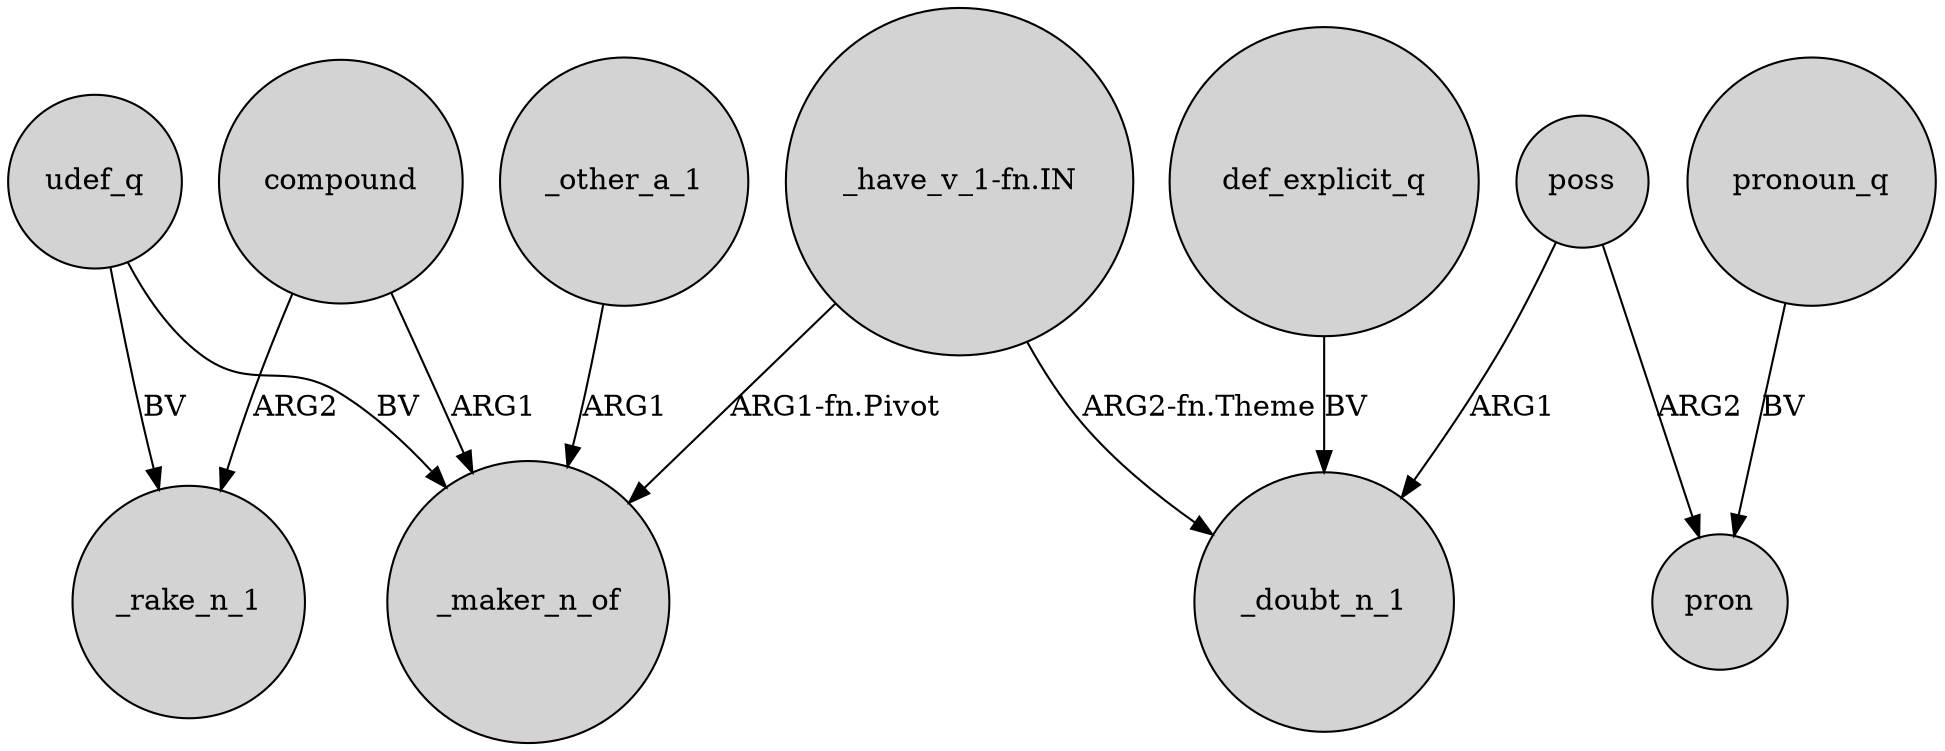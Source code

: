 digraph {
	node [shape=circle style=filled]
	udef_q -> _rake_n_1 [label=BV]
	compound -> _maker_n_of [label=ARG1]
	poss -> _doubt_n_1 [label=ARG1]
	compound -> _rake_n_1 [label=ARG2]
	"_have_v_1-fn.IN" -> _maker_n_of [label="ARG1-fn.Pivot"]
	"_have_v_1-fn.IN" -> _doubt_n_1 [label="ARG2-fn.Theme"]
	udef_q -> _maker_n_of [label=BV]
	poss -> pron [label=ARG2]
	def_explicit_q -> _doubt_n_1 [label=BV]
	_other_a_1 -> _maker_n_of [label=ARG1]
	pronoun_q -> pron [label=BV]
}
